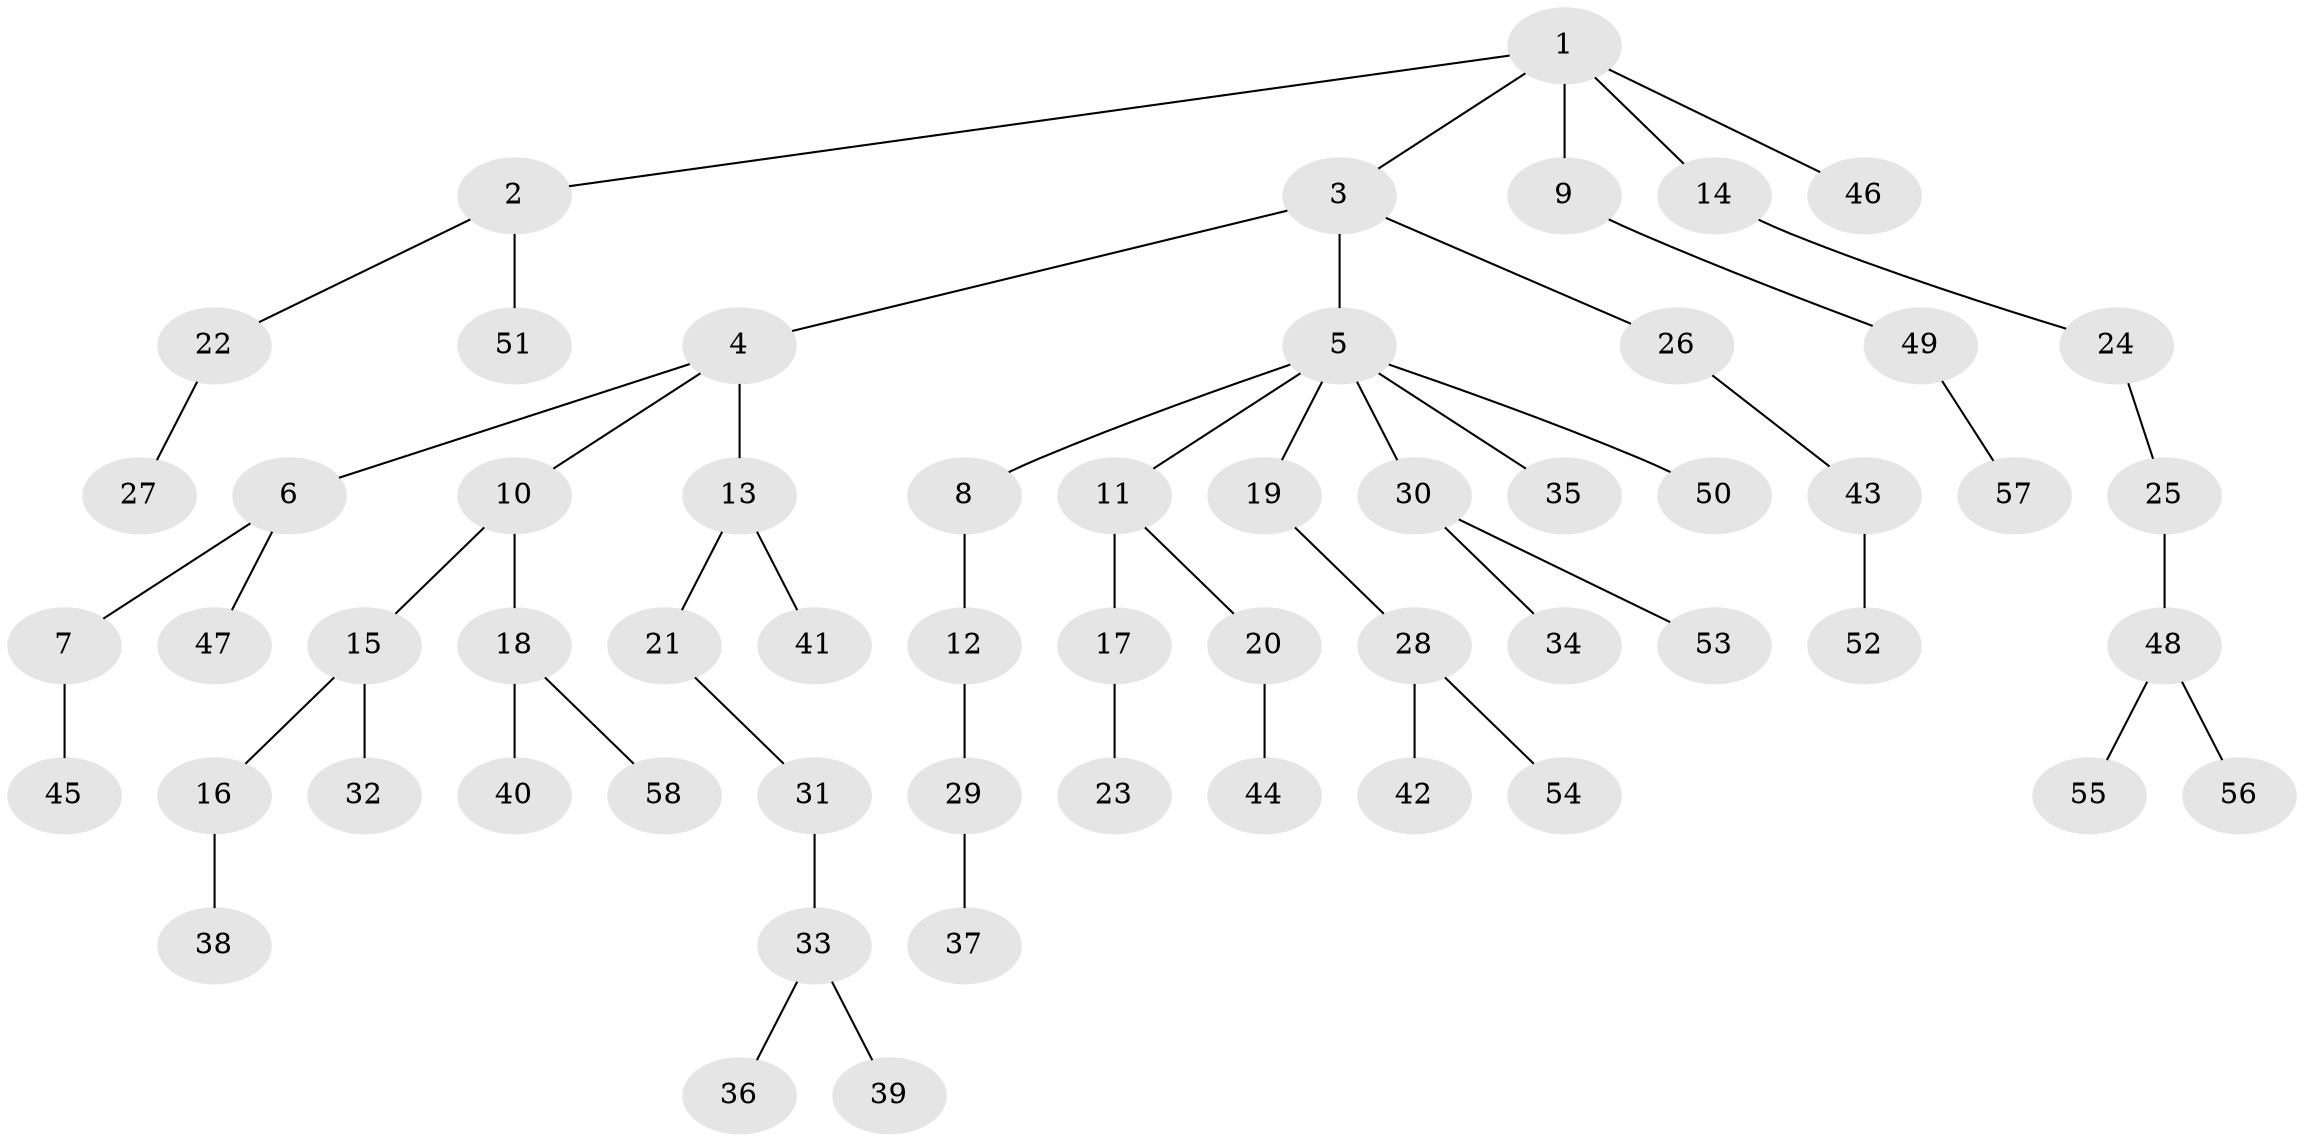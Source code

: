 // original degree distribution, {6: 0.017699115044247787, 3: 0.1504424778761062, 4: 0.07964601769911504, 8: 0.008849557522123894, 2: 0.2920353982300885, 1: 0.45132743362831856}
// Generated by graph-tools (version 1.1) at 2025/37/03/09/25 02:37:03]
// undirected, 58 vertices, 57 edges
graph export_dot {
graph [start="1"]
  node [color=gray90,style=filled];
  1;
  2;
  3;
  4;
  5;
  6;
  7;
  8;
  9;
  10;
  11;
  12;
  13;
  14;
  15;
  16;
  17;
  18;
  19;
  20;
  21;
  22;
  23;
  24;
  25;
  26;
  27;
  28;
  29;
  30;
  31;
  32;
  33;
  34;
  35;
  36;
  37;
  38;
  39;
  40;
  41;
  42;
  43;
  44;
  45;
  46;
  47;
  48;
  49;
  50;
  51;
  52;
  53;
  54;
  55;
  56;
  57;
  58;
  1 -- 2 [weight=1.0];
  1 -- 3 [weight=1.0];
  1 -- 9 [weight=1.0];
  1 -- 14 [weight=1.0];
  1 -- 46 [weight=1.0];
  2 -- 22 [weight=1.0];
  2 -- 51 [weight=1.0];
  3 -- 4 [weight=2.0];
  3 -- 5 [weight=1.0];
  3 -- 26 [weight=1.0];
  4 -- 6 [weight=1.0];
  4 -- 10 [weight=1.0];
  4 -- 13 [weight=1.0];
  5 -- 8 [weight=1.0];
  5 -- 11 [weight=1.0];
  5 -- 19 [weight=1.0];
  5 -- 30 [weight=1.0];
  5 -- 35 [weight=1.0];
  5 -- 50 [weight=1.0];
  6 -- 7 [weight=1.0];
  6 -- 47 [weight=1.0];
  7 -- 45 [weight=2.0];
  8 -- 12 [weight=2.0];
  9 -- 49 [weight=1.0];
  10 -- 15 [weight=1.0];
  10 -- 18 [weight=1.0];
  11 -- 17 [weight=1.0];
  11 -- 20 [weight=1.0];
  12 -- 29 [weight=1.0];
  13 -- 21 [weight=1.0];
  13 -- 41 [weight=1.0];
  14 -- 24 [weight=1.0];
  15 -- 16 [weight=1.0];
  15 -- 32 [weight=1.0];
  16 -- 38 [weight=2.0];
  17 -- 23 [weight=2.0];
  18 -- 40 [weight=1.0];
  18 -- 58 [weight=1.0];
  19 -- 28 [weight=1.0];
  20 -- 44 [weight=1.0];
  21 -- 31 [weight=1.0];
  22 -- 27 [weight=1.0];
  24 -- 25 [weight=1.0];
  25 -- 48 [weight=1.0];
  26 -- 43 [weight=1.0];
  28 -- 42 [weight=1.0];
  28 -- 54 [weight=1.0];
  29 -- 37 [weight=1.0];
  30 -- 34 [weight=1.0];
  30 -- 53 [weight=1.0];
  31 -- 33 [weight=1.0];
  33 -- 36 [weight=1.0];
  33 -- 39 [weight=1.0];
  43 -- 52 [weight=1.0];
  48 -- 55 [weight=1.0];
  48 -- 56 [weight=1.0];
  49 -- 57 [weight=1.0];
}
